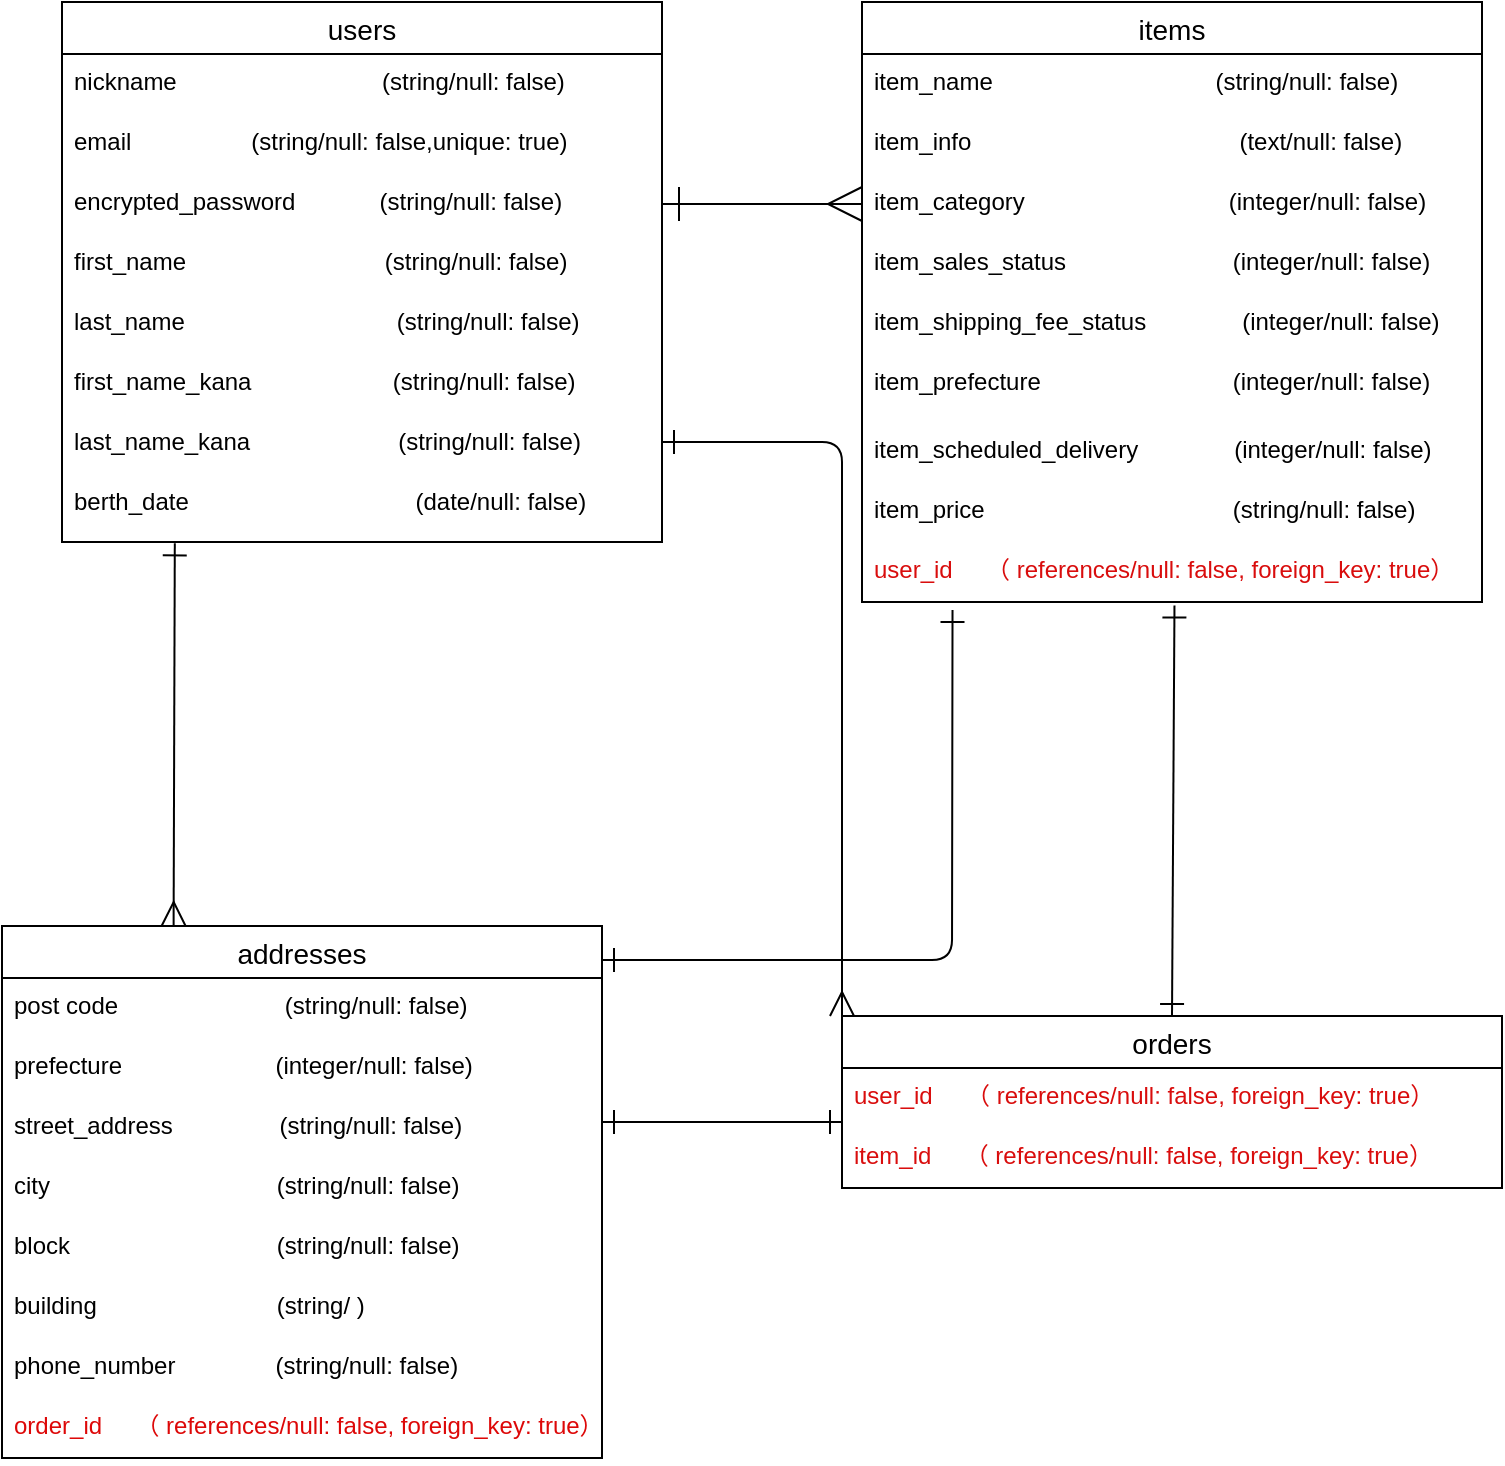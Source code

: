 <mxfile>
    <diagram name="ページ2のコピー" id="1yWmw-0icVM-plU6Cr2V">
        <mxGraphModel dx="474" dy="635" grid="1" gridSize="10" guides="1" tooltips="1" connect="1" arrows="1" fold="1" page="1" pageScale="1" pageWidth="827" pageHeight="1169" math="0" shadow="0">
            <root>
                <mxCell id="jetSLZYFZzYKOtMVHGqv-0"/>
                <mxCell id="jetSLZYFZzYKOtMVHGqv-1" parent="jetSLZYFZzYKOtMVHGqv-0"/>
                <mxCell id="jetSLZYFZzYKOtMVHGqv-2" value="users" style="swimlane;fontStyle=0;childLayout=stackLayout;horizontal=1;startSize=26;horizontalStack=0;resizeParent=1;resizeParentMax=0;resizeLast=0;collapsible=1;marginBottom=0;align=center;fontSize=14;" parent="jetSLZYFZzYKOtMVHGqv-1" vertex="1">
                    <mxGeometry x="50" y="20" width="300" height="270" as="geometry"/>
                </mxCell>
                <mxCell id="jetSLZYFZzYKOtMVHGqv-3" value="nickname 　　　                   (string/null: false)" style="text;strokeColor=none;fillColor=none;spacingLeft=4;spacingRight=4;overflow=hidden;rotatable=0;points=[[0,0.5],[1,0.5]];portConstraint=eastwest;fontSize=12;" parent="jetSLZYFZzYKOtMVHGqv-2" vertex="1">
                    <mxGeometry y="26" width="300" height="30" as="geometry"/>
                </mxCell>
                <mxCell id="jetSLZYFZzYKOtMVHGqv-4" value="email　　　　　(string/null: false,unique: true)" style="text;strokeColor=none;fillColor=none;spacingLeft=4;spacingRight=4;overflow=hidden;rotatable=0;points=[[0,0.5],[1,0.5]];portConstraint=eastwest;fontSize=12;" parent="jetSLZYFZzYKOtMVHGqv-2" vertex="1">
                    <mxGeometry y="56" width="300" height="30" as="geometry"/>
                </mxCell>
                <mxCell id="jetSLZYFZzYKOtMVHGqv-5" value="encrypted_password　         (string/null: false)" style="text;strokeColor=none;fillColor=none;spacingLeft=4;spacingRight=4;overflow=hidden;rotatable=0;points=[[0,0.5],[1,0.5]];portConstraint=eastwest;fontSize=12;" parent="jetSLZYFZzYKOtMVHGqv-2" vertex="1">
                    <mxGeometry y="86" width="300" height="30" as="geometry"/>
                </mxCell>
                <mxCell id="jetSLZYFZzYKOtMVHGqv-6" value="first_name　　　                   (string/null: false)&#10; &#10;" style="text;strokeColor=none;fillColor=none;spacingLeft=4;spacingRight=4;overflow=hidden;rotatable=0;points=[[0,0.5],[1,0.5]];portConstraint=eastwest;fontSize=12;" parent="jetSLZYFZzYKOtMVHGqv-2" vertex="1">
                    <mxGeometry y="116" width="300" height="30" as="geometry"/>
                </mxCell>
                <mxCell id="jetSLZYFZzYKOtMVHGqv-7" value="last_name　　　                     (string/null: false)" style="text;strokeColor=none;fillColor=none;spacingLeft=4;spacingRight=4;overflow=hidden;rotatable=0;points=[[0,0.5],[1,0.5]];portConstraint=eastwest;fontSize=12;" parent="jetSLZYFZzYKOtMVHGqv-2" vertex="1">
                    <mxGeometry y="146" width="300" height="30" as="geometry"/>
                </mxCell>
                <mxCell id="jetSLZYFZzYKOtMVHGqv-8" value="first_name_kana　　              (string/null: false)" style="text;strokeColor=none;fillColor=none;spacingLeft=4;spacingRight=4;overflow=hidden;rotatable=0;points=[[0,0.5],[1,0.5]];portConstraint=eastwest;fontSize=12;" parent="jetSLZYFZzYKOtMVHGqv-2" vertex="1">
                    <mxGeometry y="176" width="300" height="30" as="geometry"/>
                </mxCell>
                <mxCell id="jetSLZYFZzYKOtMVHGqv-9" value="last_name_kana　　               (string/null: false)" style="text;strokeColor=none;fillColor=none;spacingLeft=4;spacingRight=4;overflow=hidden;rotatable=0;points=[[0,0.5],[1,0.5]];portConstraint=eastwest;fontSize=12;" parent="jetSLZYFZzYKOtMVHGqv-2" vertex="1">
                    <mxGeometry y="206" width="300" height="30" as="geometry"/>
                </mxCell>
                <mxCell id="jetSLZYFZzYKOtMVHGqv-10" value="berth_date　　　　　                (date/null: false)" style="text;strokeColor=none;fillColor=none;spacingLeft=4;spacingRight=4;overflow=hidden;rotatable=0;points=[[0,0.5],[1,0.5]];portConstraint=eastwest;fontSize=12;" parent="jetSLZYFZzYKOtMVHGqv-2" vertex="1">
                    <mxGeometry y="236" width="300" height="34" as="geometry"/>
                </mxCell>
                <mxCell id="jetSLZYFZzYKOtMVHGqv-11" value="items" style="swimlane;fontStyle=0;childLayout=stackLayout;horizontal=1;startSize=26;horizontalStack=0;resizeParent=1;resizeParentMax=0;resizeLast=0;collapsible=1;marginBottom=0;align=center;fontSize=14;" parent="jetSLZYFZzYKOtMVHGqv-1" vertex="1">
                    <mxGeometry x="450" y="20" width="310" height="300" as="geometry"/>
                </mxCell>
                <mxCell id="jetSLZYFZzYKOtMVHGqv-12" value="item_name 　　　　                  (string/null: false)&#10;　" style="text;strokeColor=none;fillColor=none;spacingLeft=4;spacingRight=4;overflow=hidden;rotatable=0;points=[[0,0.5],[1,0.5]];portConstraint=eastwest;fontSize=12;" parent="jetSLZYFZzYKOtMVHGqv-11" vertex="1">
                    <mxGeometry y="26" width="310" height="30" as="geometry"/>
                </mxCell>
                <mxCell id="jetSLZYFZzYKOtMVHGqv-13" value="item_info　　                                 (text/null: false)" style="text;strokeColor=none;fillColor=none;spacingLeft=4;spacingRight=4;overflow=hidden;rotatable=0;points=[[0,0.5],[1,0.5]];portConstraint=eastwest;fontSize=12;" parent="jetSLZYFZzYKOtMVHGqv-11" vertex="1">
                    <mxGeometry y="56" width="310" height="30" as="geometry"/>
                </mxCell>
                <mxCell id="jetSLZYFZzYKOtMVHGqv-14" value="item_category 　　　　　        　(integer/null: false)&#10;　　　　　" style="text;strokeColor=none;fillColor=none;spacingLeft=4;spacingRight=4;overflow=hidden;rotatable=0;points=[[0,0.5],[1,0.5]];portConstraint=eastwest;fontSize=12;" parent="jetSLZYFZzYKOtMVHGqv-11" vertex="1">
                    <mxGeometry y="86" width="310" height="30" as="geometry"/>
                </mxCell>
                <mxCell id="jetSLZYFZzYKOtMVHGqv-15" value="item_sales_status　　　　       　(integer/null: false)" style="text;strokeColor=none;fillColor=none;spacingLeft=4;spacingRight=4;overflow=hidden;rotatable=0;points=[[0,0.5],[1,0.5]];portConstraint=eastwest;fontSize=12;" parent="jetSLZYFZzYKOtMVHGqv-11" vertex="1">
                    <mxGeometry y="116" width="310" height="30" as="geometry"/>
                </mxCell>
                <mxCell id="jetSLZYFZzYKOtMVHGqv-16" value="item_shipping_fee_status　　　　(integer/null: false)" style="text;strokeColor=none;fillColor=none;spacingLeft=4;spacingRight=4;overflow=hidden;rotatable=0;points=[[0,0.5],[1,0.5]];portConstraint=eastwest;fontSize=12;" parent="jetSLZYFZzYKOtMVHGqv-11" vertex="1">
                    <mxGeometry y="146" width="310" height="30" as="geometry"/>
                </mxCell>
                <mxCell id="jetSLZYFZzYKOtMVHGqv-17" value="item_prefecture　　　　　　　　(integer/null: false)" style="text;strokeColor=none;fillColor=none;spacingLeft=4;spacingRight=4;overflow=hidden;rotatable=0;points=[[0,0.5],[1,0.5]];portConstraint=eastwest;fontSize=12;" parent="jetSLZYFZzYKOtMVHGqv-11" vertex="1">
                    <mxGeometry y="176" width="310" height="34" as="geometry"/>
                </mxCell>
                <mxCell id="jetSLZYFZzYKOtMVHGqv-18" value="item_scheduled_delivery　　　　(integer/null: false)" style="text;strokeColor=none;fillColor=none;spacingLeft=4;spacingRight=4;overflow=hidden;rotatable=0;points=[[0,0.5],[1,0.5]];portConstraint=eastwest;fontSize=12;" parent="jetSLZYFZzYKOtMVHGqv-11" vertex="1">
                    <mxGeometry y="210" width="310" height="30" as="geometry"/>
                </mxCell>
                <mxCell id="jetSLZYFZzYKOtMVHGqv-19" value="item_price　　　　　　　            (string/null: false)" style="text;strokeColor=none;fillColor=none;spacingLeft=4;spacingRight=4;overflow=hidden;rotatable=0;points=[[0,0.5],[1,0.5]];portConstraint=eastwest;fontSize=12;" parent="jetSLZYFZzYKOtMVHGqv-11" vertex="1">
                    <mxGeometry y="240" width="310" height="30" as="geometry"/>
                </mxCell>
                <mxCell id="jetSLZYFZzYKOtMVHGqv-20" value="user_id     （ references/null: false, foreign_key: true）" style="text;spacingLeft=4;spacingRight=4;overflow=hidden;rotatable=0;points=[[0,0.5],[1,0.5]];portConstraint=eastwest;fontSize=12;fontColor=#d90d0d;" parent="jetSLZYFZzYKOtMVHGqv-11" vertex="1">
                    <mxGeometry y="270" width="310" height="30" as="geometry"/>
                </mxCell>
                <mxCell id="jetSLZYFZzYKOtMVHGqv-21" value="orders" style="swimlane;fontStyle=0;childLayout=stackLayout;horizontal=1;startSize=26;horizontalStack=0;resizeParent=1;resizeParentMax=0;resizeLast=0;collapsible=1;marginBottom=0;align=center;fontSize=14;" parent="jetSLZYFZzYKOtMVHGqv-1" vertex="1">
                    <mxGeometry x="440" y="527" width="330" height="86" as="geometry"/>
                </mxCell>
                <mxCell id="1" value="user_id     （ references/null: false, foreign_key: true）" style="text;spacingLeft=4;spacingRight=4;overflow=hidden;rotatable=0;points=[[0,0.5],[1,0.5]];portConstraint=eastwest;fontSize=12;fontColor=#d90d0d;" vertex="1" parent="jetSLZYFZzYKOtMVHGqv-21">
                    <mxGeometry y="26" width="330" height="30" as="geometry"/>
                </mxCell>
                <mxCell id="2" value="item_id     （ references/null: false, foreign_key: true）" style="text;spacingLeft=4;spacingRight=4;overflow=hidden;rotatable=0;points=[[0,0.5],[1,0.5]];portConstraint=eastwest;fontSize=12;fontColor=#d90d0d;" vertex="1" parent="jetSLZYFZzYKOtMVHGqv-21">
                    <mxGeometry y="56" width="330" height="30" as="geometry"/>
                </mxCell>
                <mxCell id="4" style="edgeStyle=none;html=1;startArrow=ERone;startFill=0;endArrow=ERone;endFill=0;startSize=10;endSize=10;" edge="1" parent="jetSLZYFZzYKOtMVHGqv-1">
                    <mxGeometry relative="1" as="geometry">
                        <mxPoint x="320" y="580" as="sourcePoint"/>
                        <mxPoint x="440" y="580" as="targetPoint"/>
                        <Array as="points">
                            <mxPoint x="370" y="580"/>
                        </Array>
                    </mxGeometry>
                </mxCell>
                <mxCell id="jetSLZYFZzYKOtMVHGqv-30" value="addresses" style="swimlane;fontStyle=0;childLayout=stackLayout;horizontal=1;startSize=26;horizontalStack=0;resizeParent=1;resizeParentMax=0;resizeLast=0;collapsible=1;marginBottom=0;align=center;fontSize=14;" parent="jetSLZYFZzYKOtMVHGqv-1" vertex="1">
                    <mxGeometry x="20" y="482" width="300" height="266" as="geometry"/>
                </mxCell>
                <mxCell id="jetSLZYFZzYKOtMVHGqv-31" value="post code　　　　　       (string/null: false)" style="text;strokeColor=none;fillColor=none;spacingLeft=4;spacingRight=4;overflow=hidden;rotatable=0;points=[[0,0.5],[1,0.5]];portConstraint=eastwest;fontSize=12;" parent="jetSLZYFZzYKOtMVHGqv-30" vertex="1">
                    <mxGeometry y="26" width="300" height="30" as="geometry"/>
                </mxCell>
                <mxCell id="jetSLZYFZzYKOtMVHGqv-32" value="prefecture                       (integer/null: false)" style="text;strokeColor=none;fillColor=none;spacingLeft=4;spacingRight=4;overflow=hidden;rotatable=0;points=[[0,0.5],[1,0.5]];portConstraint=eastwest;fontSize=12;" parent="jetSLZYFZzYKOtMVHGqv-30" vertex="1">
                    <mxGeometry y="56" width="300" height="30" as="geometry"/>
                </mxCell>
                <mxCell id="jetSLZYFZzYKOtMVHGqv-33" value="street_address                (string/null: false)&#10; " style="text;strokeColor=none;fillColor=none;spacingLeft=4;spacingRight=4;overflow=hidden;rotatable=0;points=[[0,0.5],[1,0.5]];portConstraint=eastwest;fontSize=12;" parent="jetSLZYFZzYKOtMVHGqv-30" vertex="1">
                    <mxGeometry y="86" width="300" height="30" as="geometry"/>
                </mxCell>
                <mxCell id="jetSLZYFZzYKOtMVHGqv-34" value="city                                  (string/null: false)" style="text;strokeColor=none;fillColor=none;spacingLeft=4;spacingRight=4;overflow=hidden;rotatable=0;points=[[0,0.5],[1,0.5]];portConstraint=eastwest;fontSize=12;" parent="jetSLZYFZzYKOtMVHGqv-30" vertex="1">
                    <mxGeometry y="116" width="300" height="30" as="geometry"/>
                </mxCell>
                <mxCell id="6" value="block                               (string/null: false)" style="text;strokeColor=none;fillColor=none;spacingLeft=4;spacingRight=4;overflow=hidden;rotatable=0;points=[[0,0.5],[1,0.5]];portConstraint=eastwest;fontSize=12;" vertex="1" parent="jetSLZYFZzYKOtMVHGqv-30">
                    <mxGeometry y="146" width="300" height="30" as="geometry"/>
                </mxCell>
                <mxCell id="7" value="building                           (string/ )" style="text;strokeColor=none;fillColor=none;spacingLeft=4;spacingRight=4;overflow=hidden;rotatable=0;points=[[0,0.5],[1,0.5]];portConstraint=eastwest;fontSize=12;" vertex="1" parent="jetSLZYFZzYKOtMVHGqv-30">
                    <mxGeometry y="176" width="300" height="30" as="geometry"/>
                </mxCell>
                <mxCell id="jetSLZYFZzYKOtMVHGqv-35" value="phone_number               (string/null: false)" style="text;strokeColor=none;fillColor=none;spacingLeft=4;spacingRight=4;overflow=hidden;rotatable=0;points=[[0,0.5],[1,0.5]];portConstraint=eastwest;fontSize=12;" parent="jetSLZYFZzYKOtMVHGqv-30" vertex="1">
                    <mxGeometry y="206" width="300" height="30" as="geometry"/>
                </mxCell>
                <mxCell id="jetSLZYFZzYKOtMVHGqv-36" value="order_id     （ references/null: false, foreign_key: true）" style="text;strokeColor=none;fillColor=none;spacingLeft=4;spacingRight=4;overflow=hidden;rotatable=0;points=[[0,0.5],[1,0.5]];portConstraint=eastwest;fontSize=12;fontColor=#dd0808;" parent="jetSLZYFZzYKOtMVHGqv-30" vertex="1">
                    <mxGeometry y="236" width="300" height="30" as="geometry"/>
                </mxCell>
                <mxCell id="jetSLZYFZzYKOtMVHGqv-37" style="edgeStyle=none;shape=connector;rounded=1;html=1;exitX=1;exitY=0.5;exitDx=0;exitDy=0;entryX=0;entryY=0.5;entryDx=0;entryDy=0;labelBackgroundColor=default;strokeColor=default;fontFamily=Helvetica;fontSize=12;fontColor=default;endArrow=ERmany;endFill=0;endSize=15;startArrow=ERone;startFill=0;startSize=15;" parent="jetSLZYFZzYKOtMVHGqv-1" source="jetSLZYFZzYKOtMVHGqv-5" target="jetSLZYFZzYKOtMVHGqv-14" edge="1">
                    <mxGeometry relative="1" as="geometry"/>
                </mxCell>
                <mxCell id="jetSLZYFZzYKOtMVHGqv-39" style="edgeStyle=none;shape=connector;rounded=1;html=1;entryX=0.286;entryY=0;entryDx=0;entryDy=0;labelBackgroundColor=default;strokeColor=default;fontFamily=Helvetica;fontSize=12;fontColor=default;endArrow=ERmany;endFill=0;endSize=10;entryPerimeter=0;startArrow=ERone;startFill=0;startSize=10;exitX=0.188;exitY=1.02;exitDx=0;exitDy=0;exitPerimeter=0;" parent="jetSLZYFZzYKOtMVHGqv-1" source="jetSLZYFZzYKOtMVHGqv-10" target="jetSLZYFZzYKOtMVHGqv-30" edge="1">
                    <mxGeometry relative="1" as="geometry">
                        <mxPoint x="106" y="300" as="sourcePoint"/>
                    </mxGeometry>
                </mxCell>
                <mxCell id="jetSLZYFZzYKOtMVHGqv-40" style="edgeStyle=none;shape=connector;rounded=1;html=1;labelBackgroundColor=default;strokeColor=default;fontFamily=Helvetica;fontSize=12;fontColor=default;startArrow=ERone;startFill=0;endArrow=ERone;endFill=0;endSize=10;startSize=10;exitX=0.504;exitY=1.059;exitDx=0;exitDy=0;exitPerimeter=0;entryX=0.5;entryY=0;entryDx=0;entryDy=0;" parent="jetSLZYFZzYKOtMVHGqv-1" source="jetSLZYFZzYKOtMVHGqv-20" target="jetSLZYFZzYKOtMVHGqv-21" edge="1">
                    <mxGeometry relative="1" as="geometry">
                        <mxPoint x="610" y="400" as="sourcePoint"/>
                        <mxPoint x="608" y="520" as="targetPoint"/>
                        <Array as="points"/>
                    </mxGeometry>
                </mxCell>
                <mxCell id="jetSLZYFZzYKOtMVHGqv-44" style="edgeStyle=none;shape=connector;rounded=1;html=1;labelBackgroundColor=default;strokeColor=default;fontFamily=Helvetica;fontSize=12;fontColor=default;endArrow=ERone;endFill=0;endSize=10;startArrow=ERone;startFill=0;startSize=10;entryX=0.146;entryY=1.133;entryDx=0;entryDy=0;entryPerimeter=0;" parent="jetSLZYFZzYKOtMVHGqv-1" target="jetSLZYFZzYKOtMVHGqv-20" edge="1">
                    <mxGeometry relative="1" as="geometry">
                        <mxPoint x="320" y="499" as="sourcePoint"/>
                        <mxPoint x="495" y="390" as="targetPoint"/>
                        <Array as="points">
                            <mxPoint x="495" y="499"/>
                        </Array>
                    </mxGeometry>
                </mxCell>
                <mxCell id="0" style="edgeStyle=none;shape=connector;rounded=1;html=1;exitX=1;exitY=0.5;exitDx=0;exitDy=0;entryX=0;entryY=0;entryDx=0;entryDy=0;labelBackgroundColor=default;strokeColor=default;fontFamily=Helvetica;fontSize=12;fontColor=default;endArrow=ERmany;endFill=0;endSize=10;startArrow=ERone;startFill=0;startSize=10;" edge="1" parent="jetSLZYFZzYKOtMVHGqv-1" target="jetSLZYFZzYKOtMVHGqv-21">
                    <mxGeometry relative="1" as="geometry">
                        <mxPoint x="350" y="240" as="sourcePoint"/>
                        <mxPoint x="450" y="240" as="targetPoint"/>
                        <Array as="points">
                            <mxPoint x="440" y="240"/>
                        </Array>
                    </mxGeometry>
                </mxCell>
            </root>
        </mxGraphModel>
    </diagram>
</mxfile>